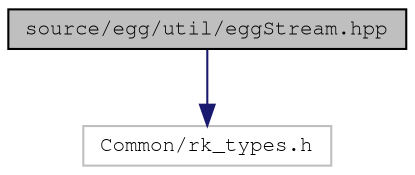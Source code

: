 digraph "source/egg/util/eggStream.hpp"
{
 // LATEX_PDF_SIZE
  edge [fontname="FreeMono",fontsize="10",labelfontname="FreeMono",labelfontsize="10"];
  node [fontname="FreeMono",fontsize="10",shape=record];
  Node1 [label="source/egg/util/eggStream.hpp",height=0.2,width=0.4,color="black", fillcolor="grey75", style="filled", fontcolor="black",tooltip="The Stream class."];
  Node1 -> Node2 [color="midnightblue",fontsize="10",style="solid",fontname="FreeMono"];
  Node2 [label="Common/rk_types.h",height=0.2,width=0.4,color="grey75", fillcolor="white", style="filled",tooltip=" "];
}
